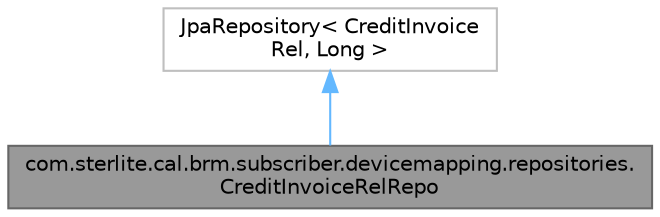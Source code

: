 digraph "com.sterlite.cal.brm.subscriber.devicemapping.repositories.CreditInvoiceRelRepo"
{
 // LATEX_PDF_SIZE
  bgcolor="transparent";
  edge [fontname=Helvetica,fontsize=10,labelfontname=Helvetica,labelfontsize=10];
  node [fontname=Helvetica,fontsize=10,shape=box,height=0.2,width=0.4];
  Node1 [id="Node000001",label="com.sterlite.cal.brm.subscriber.devicemapping.repositories.\lCreditInvoiceRelRepo",height=0.2,width=0.4,color="gray40", fillcolor="grey60", style="filled", fontcolor="black",tooltip=" "];
  Node2 -> Node1 [id="edge1_Node000001_Node000002",dir="back",color="steelblue1",style="solid",tooltip=" "];
  Node2 [id="Node000002",label="JpaRepository\< CreditInvoice\lRel, Long \>",height=0.2,width=0.4,color="grey75", fillcolor="white", style="filled",tooltip=" "];
}
